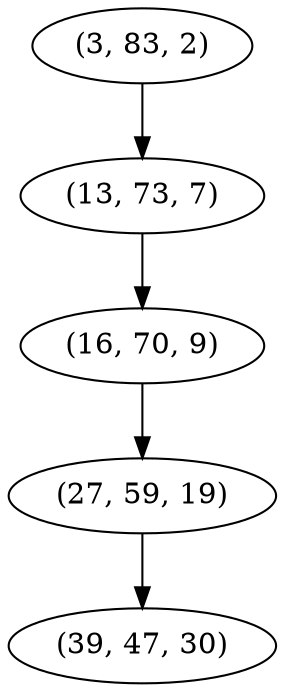 digraph tree {
    "(3, 83, 2)";
    "(13, 73, 7)";
    "(16, 70, 9)";
    "(27, 59, 19)";
    "(39, 47, 30)";
    "(3, 83, 2)" -> "(13, 73, 7)";
    "(13, 73, 7)" -> "(16, 70, 9)";
    "(16, 70, 9)" -> "(27, 59, 19)";
    "(27, 59, 19)" -> "(39, 47, 30)";
}
